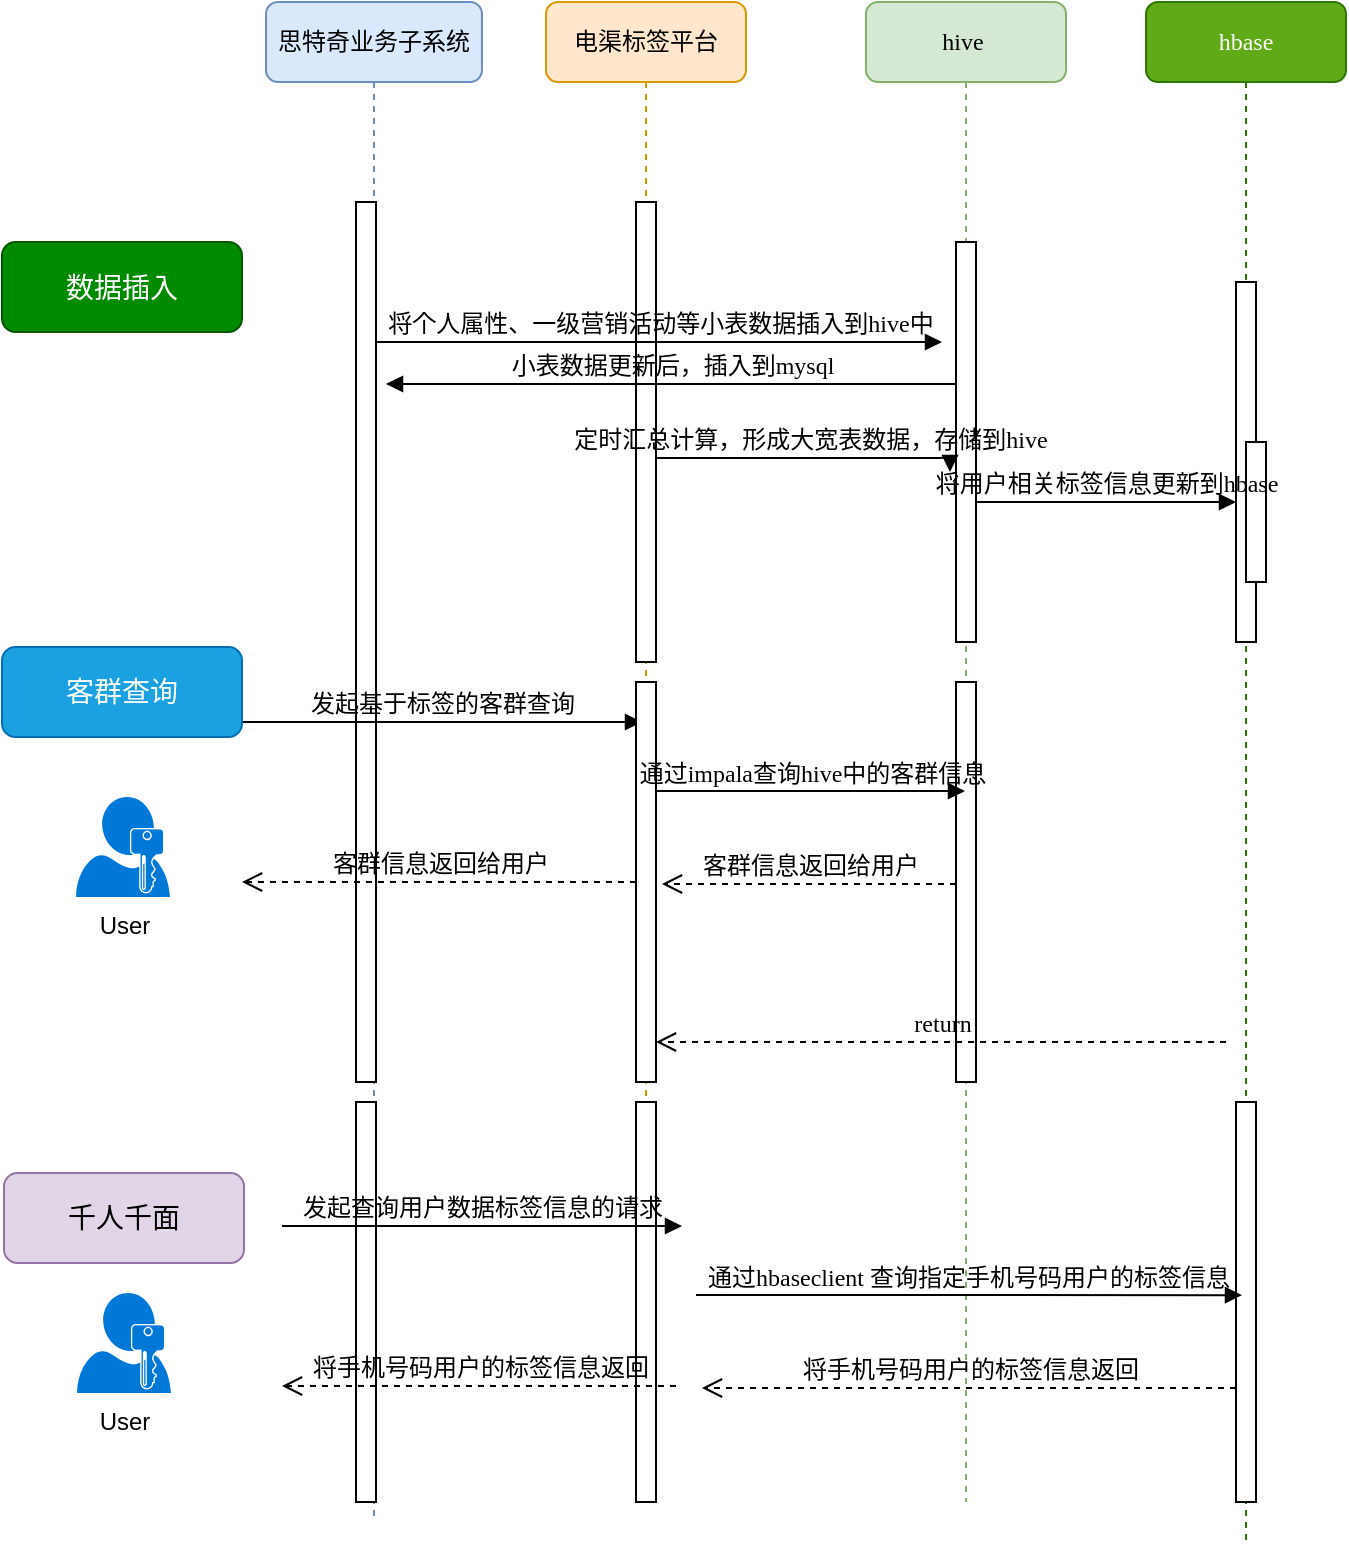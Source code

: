 <mxfile pages="1" version="11.2.4" type="github"><diagram id="3S3Q88aZDIl7V66oz4on" name="Page-1"><mxGraphModel dx="1422" dy="755" grid="0" gridSize="10" guides="1" tooltips="1" connect="1" arrows="1" fold="1" page="1" pageScale="1" pageWidth="1169" pageHeight="1654" math="0" shadow="0"><root><mxCell id="0"/><mxCell id="1" parent="0"/><mxCell id="l3PCrAmX2RTHLzV4f3GA-1" value="电渠标签平台" style="shape=umlLifeline;perimeter=lifelinePerimeter;whiteSpace=wrap;html=1;container=1;collapsible=0;recursiveResize=0;outlineConnect=0;rounded=1;shadow=0;comic=0;labelBackgroundColor=none;strokeColor=#d79b00;strokeWidth=1;fillColor=#ffe6cc;fontFamily=Verdana;fontSize=12;align=center;" parent="1" vertex="1"><mxGeometry x="312" y="380" width="100" height="750" as="geometry"/></mxCell><mxCell id="l3PCrAmX2RTHLzV4f3GA-2" value="" style="html=1;points=[];perimeter=orthogonalPerimeter;rounded=0;shadow=0;comic=0;labelBackgroundColor=none;strokeColor=#000000;strokeWidth=1;fillColor=#FFFFFF;fontFamily=Verdana;fontSize=12;fontColor=#000000;align=center;" parent="l3PCrAmX2RTHLzV4f3GA-1" vertex="1"><mxGeometry x="45" y="100" width="10" height="230" as="geometry"/></mxCell><mxCell id="l3PCrAmX2RTHLzV4f3GA-3" value="" style="html=1;points=[];perimeter=orthogonalPerimeter;rounded=0;shadow=0;comic=0;labelBackgroundColor=none;strokeColor=#000000;strokeWidth=1;fillColor=#FFFFFF;fontFamily=Verdana;fontSize=12;fontColor=#000000;align=center;" parent="l3PCrAmX2RTHLzV4f3GA-1" vertex="1"><mxGeometry x="45" y="550" width="10" height="200" as="geometry"/></mxCell><mxCell id="l3PCrAmX2RTHLzV4f3GA-4" value="hive&amp;nbsp;" style="shape=umlLifeline;perimeter=lifelinePerimeter;whiteSpace=wrap;html=1;container=1;collapsible=0;recursiveResize=0;outlineConnect=0;rounded=1;shadow=0;comic=0;labelBackgroundColor=none;strokeColor=#82b366;strokeWidth=1;fillColor=#d5e8d4;fontFamily=Verdana;fontSize=12;align=center;" parent="1" vertex="1"><mxGeometry x="472" y="380" width="100" height="750" as="geometry"/></mxCell><mxCell id="l3PCrAmX2RTHLzV4f3GA-5" value="" style="html=1;points=[];perimeter=orthogonalPerimeter;rounded=0;shadow=0;comic=0;labelBackgroundColor=none;strokeColor=#000000;strokeWidth=1;fillColor=#FFFFFF;fontFamily=Verdana;fontSize=12;fontColor=#000000;align=center;" parent="l3PCrAmX2RTHLzV4f3GA-4" vertex="1"><mxGeometry x="45" y="120" width="10" height="200" as="geometry"/></mxCell><mxCell id="l3PCrAmX2RTHLzV4f3GA-6" value="" style="html=1;points=[];perimeter=orthogonalPerimeter;rounded=0;shadow=0;comic=0;labelBackgroundColor=none;strokeColor=#000000;strokeWidth=1;fillColor=#FFFFFF;fontFamily=Verdana;fontSize=12;fontColor=#000000;align=center;" parent="l3PCrAmX2RTHLzV4f3GA-4" vertex="1"><mxGeometry x="45" y="340" width="10" height="200" as="geometry"/></mxCell><mxCell id="l3PCrAmX2RTHLzV4f3GA-7" value="hbase" style="shape=umlLifeline;perimeter=lifelinePerimeter;whiteSpace=wrap;html=1;container=1;collapsible=0;recursiveResize=0;outlineConnect=0;rounded=1;shadow=0;comic=0;labelBackgroundColor=none;strokeColor=#2D7600;strokeWidth=1;fillColor=#60a917;fontFamily=Verdana;fontSize=12;fontColor=#ffffff;align=center;" parent="1" vertex="1"><mxGeometry x="612" y="380" width="100" height="770" as="geometry"/></mxCell><mxCell id="l3PCrAmX2RTHLzV4f3GA-8" value="" style="html=1;points=[];perimeter=orthogonalPerimeter;rounded=0;shadow=0;comic=0;labelBackgroundColor=none;strokeColor=#000000;strokeWidth=1;fillColor=#FFFFFF;fontFamily=Verdana;fontSize=12;fontColor=#000000;align=center;" parent="l3PCrAmX2RTHLzV4f3GA-7" vertex="1"><mxGeometry x="45" y="550" width="10" height="200" as="geometry"/></mxCell><mxCell id="l3PCrAmX2RTHLzV4f3GA-9" value="思特奇业务子系统" style="shape=umlLifeline;perimeter=lifelinePerimeter;whiteSpace=wrap;html=1;container=1;collapsible=0;recursiveResize=0;outlineConnect=0;rounded=1;shadow=0;comic=0;labelBackgroundColor=none;strokeColor=#6c8ebf;strokeWidth=1;fillColor=#dae8fc;fontFamily=Verdana;fontSize=12;align=center;" parent="1" vertex="1"><mxGeometry x="172" y="380" width="108" height="760" as="geometry"/></mxCell><mxCell id="l3PCrAmX2RTHLzV4f3GA-10" value="" style="html=1;points=[];perimeter=orthogonalPerimeter;rounded=0;shadow=0;comic=0;labelBackgroundColor=none;strokeColor=#000000;strokeWidth=1;fillColor=#FFFFFF;fontFamily=Verdana;fontSize=12;fontColor=#000000;align=center;" parent="l3PCrAmX2RTHLzV4f3GA-9" vertex="1"><mxGeometry x="45" y="100" width="10" height="440" as="geometry"/></mxCell><mxCell id="l3PCrAmX2RTHLzV4f3GA-11" value="" style="html=1;points=[];perimeter=orthogonalPerimeter;rounded=0;shadow=0;comic=0;labelBackgroundColor=none;strokeColor=#000000;strokeWidth=1;fillColor=#FFFFFF;fontFamily=Verdana;fontSize=12;fontColor=#000000;align=center;" parent="l3PCrAmX2RTHLzV4f3GA-9" vertex="1"><mxGeometry x="45" y="550" width="10" height="200" as="geometry"/></mxCell><mxCell id="l3PCrAmX2RTHLzV4f3GA-12" value="" style="html=1;points=[];perimeter=orthogonalPerimeter;rounded=0;shadow=0;comic=0;labelBackgroundColor=none;strokeColor=#000000;strokeWidth=1;fillColor=#FFFFFF;fontFamily=Verdana;fontSize=12;fontColor=#000000;align=center;" parent="1" vertex="1"><mxGeometry x="657" y="520" width="10" height="180" as="geometry"/></mxCell><mxCell id="l3PCrAmX2RTHLzV4f3GA-13" value="发起基于标签的客群查询" style="html=1;verticalAlign=bottom;endArrow=block;labelBackgroundColor=none;fontFamily=Verdana;fontSize=12;" parent="1" edge="1"><mxGeometry relative="1" as="geometry"><mxPoint x="160" y="740" as="sourcePoint"/><mxPoint x="360" y="740" as="targetPoint"/></mxGeometry></mxCell><mxCell id="l3PCrAmX2RTHLzV4f3GA-14" value="客群信息返回给用户" style="html=1;verticalAlign=bottom;endArrow=open;dashed=1;endSize=8;labelBackgroundColor=none;fontFamily=Verdana;fontSize=12;edgeStyle=elbowEdgeStyle;elbow=vertical;" parent="1" source="l3PCrAmX2RTHLzV4f3GA-22" edge="1"><mxGeometry relative="1" as="geometry"><mxPoint x="160" y="820" as="targetPoint"/><Array as="points"/><mxPoint x="652" y="900" as="sourcePoint"/></mxGeometry></mxCell><mxCell id="l3PCrAmX2RTHLzV4f3GA-15" value="将个人属性、一级营销活动等小表数据插入到hive中" style="html=1;verticalAlign=bottom;endArrow=block;labelBackgroundColor=none;fontFamily=Verdana;fontSize=12;edgeStyle=elbowEdgeStyle;elbow=vertical;" parent="1" source="l3PCrAmX2RTHLzV4f3GA-10" edge="1"><mxGeometry relative="1" as="geometry"><mxPoint x="292" y="490" as="sourcePoint"/><mxPoint x="510" y="550" as="targetPoint"/></mxGeometry></mxCell><mxCell id="l3PCrAmX2RTHLzV4f3GA-16" value="定时汇总计算，形成大宽表数据，存储到hive" style="html=1;verticalAlign=bottom;endArrow=block;entryX=-0.3;entryY=0.535;labelBackgroundColor=none;fontFamily=Verdana;fontSize=12;edgeStyle=elbowEdgeStyle;elbow=vertical;entryDx=0;entryDy=0;entryPerimeter=0;" parent="1" edge="1"><mxGeometry relative="1" as="geometry"><mxPoint x="367" y="608" as="sourcePoint"/><mxPoint x="514" y="615" as="targetPoint"/><Array as="points"><mxPoint x="390" y="608"/></Array></mxGeometry></mxCell><mxCell id="l3PCrAmX2RTHLzV4f3GA-17" value="" style="html=1;points=[];perimeter=orthogonalPerimeter;rounded=0;shadow=0;comic=0;labelBackgroundColor=none;strokeColor=#000000;strokeWidth=1;fillColor=#FFFFFF;fontFamily=Verdana;fontSize=12;fontColor=#000000;align=center;" parent="1" vertex="1"><mxGeometry x="662" y="600" width="10" height="70" as="geometry"/></mxCell><mxCell id="l3PCrAmX2RTHLzV4f3GA-18" value="&lt;font style=&quot;font-size: 14px&quot;&gt;数据插入&lt;/font&gt;" style="rounded=1;whiteSpace=wrap;html=1;fillColor=#008a00;strokeColor=#005700;fontColor=#ffffff;" parent="1" vertex="1"><mxGeometry x="40" y="500" width="120" height="45" as="geometry"/></mxCell><mxCell id="l3PCrAmX2RTHLzV4f3GA-19" value="小表数据更新后，插入到mysql" style="html=1;verticalAlign=bottom;endArrow=block;labelBackgroundColor=none;fontFamily=Verdana;fontSize=12;edgeStyle=elbowEdgeStyle;elbow=vertical;entryX=1.5;entryY=0.207;entryDx=0;entryDy=0;entryPerimeter=0;" parent="1" source="l3PCrAmX2RTHLzV4f3GA-5" target="l3PCrAmX2RTHLzV4f3GA-10" edge="1"><mxGeometry relative="1" as="geometry"><mxPoint x="290" y="600" as="sourcePoint"/><mxPoint x="520" y="560" as="targetPoint"/></mxGeometry></mxCell><mxCell id="l3PCrAmX2RTHLzV4f3GA-20" value="将用户相关标签信息更新到hbase" style="html=1;verticalAlign=bottom;endArrow=block;labelBackgroundColor=none;fontFamily=Verdana;fontSize=12;edgeStyle=elbowEdgeStyle;elbow=vertical;" parent="1" source="l3PCrAmX2RTHLzV4f3GA-5" target="l3PCrAmX2RTHLzV4f3GA-12" edge="1"><mxGeometry relative="1" as="geometry"><mxPoint x="582" y="520" as="sourcePoint"/><Array as="points"><mxPoint x="580" y="630"/><mxPoint x="532" y="520"/></Array></mxGeometry></mxCell><mxCell id="l3PCrAmX2RTHLzV4f3GA-21" value="&lt;span style=&quot;font-size: 14px&quot;&gt;客群查询&lt;/span&gt;" style="rounded=1;whiteSpace=wrap;html=1;fillColor=#1ba1e2;strokeColor=#006EAF;fontColor=#ffffff;" parent="1" vertex="1"><mxGeometry x="40" y="702.5" width="120" height="45" as="geometry"/></mxCell><mxCell id="l3PCrAmX2RTHLzV4f3GA-22" value="" style="html=1;points=[];perimeter=orthogonalPerimeter;rounded=0;shadow=0;comic=0;labelBackgroundColor=none;strokeColor=#000000;strokeWidth=1;fillColor=#FFFFFF;fontFamily=Verdana;fontSize=12;fontColor=#000000;align=center;" parent="1" vertex="1"><mxGeometry x="357" y="720" width="10" height="200" as="geometry"/></mxCell><mxCell id="l3PCrAmX2RTHLzV4f3GA-23" value="return" style="html=1;verticalAlign=bottom;endArrow=open;dashed=1;endSize=8;labelBackgroundColor=none;fontFamily=Verdana;fontSize=12;edgeStyle=elbowEdgeStyle;elbow=vertical;" parent="1" target="l3PCrAmX2RTHLzV4f3GA-22" edge="1"><mxGeometry relative="1" as="geometry"><mxPoint x="227" y="900" as="targetPoint"/><Array as="points"><mxPoint x="642" y="900"/></Array><mxPoint x="652" y="900" as="sourcePoint"/></mxGeometry></mxCell><mxCell id="l3PCrAmX2RTHLzV4f3GA-24" value="通过impala查询hive中的客群信息" style="html=1;verticalAlign=bottom;endArrow=block;labelBackgroundColor=none;fontFamily=Verdana;fontSize=12;" parent="1" target="l3PCrAmX2RTHLzV4f3GA-4" edge="1"><mxGeometry relative="1" as="geometry"><mxPoint x="367" y="774.5" as="sourcePoint"/><mxPoint x="500" y="774.5" as="targetPoint"/></mxGeometry></mxCell><mxCell id="l3PCrAmX2RTHLzV4f3GA-25" value="客群信息返回给用户" style="html=1;verticalAlign=bottom;endArrow=open;dashed=1;endSize=8;labelBackgroundColor=none;fontFamily=Verdana;fontSize=12;edgeStyle=elbowEdgeStyle;elbow=vertical;exitX=0;exitY=0.55;exitDx=0;exitDy=0;exitPerimeter=0;" parent="1" edge="1"><mxGeometry relative="1" as="geometry"><mxPoint x="370" y="821" as="targetPoint"/><Array as="points"/><mxPoint x="517" y="821" as="sourcePoint"/></mxGeometry></mxCell><mxCell id="l3PCrAmX2RTHLzV4f3GA-26" value="&lt;span style=&quot;font-size: 14px&quot;&gt;千人千面&lt;/span&gt;" style="rounded=1;whiteSpace=wrap;html=1;fillColor=#e1d5e7;strokeColor=#9673a6;" parent="1" vertex="1"><mxGeometry x="41" y="965.5" width="120" height="45" as="geometry"/></mxCell><mxCell id="l3PCrAmX2RTHLzV4f3GA-27" value="User" style="pointerEvents=1;shadow=0;dashed=0;html=1;strokeColor=none;labelPosition=center;verticalLabelPosition=bottom;verticalAlign=top;align=center;shape=mxgraph.mscae.enterprise.user_permissions;fillColor=#0078D7;" parent="1" vertex="1"><mxGeometry x="77" y="777.5" width="47" height="50" as="geometry"/></mxCell><mxCell id="l3PCrAmX2RTHLzV4f3GA-28" value="User" style="pointerEvents=1;shadow=0;dashed=0;html=1;strokeColor=none;labelPosition=center;verticalLabelPosition=bottom;verticalAlign=top;align=center;shape=mxgraph.mscae.enterprise.user_permissions;fillColor=#0078D7;" parent="1" vertex="1"><mxGeometry x="77.5" y="1025.5" width="47" height="50" as="geometry"/></mxCell><mxCell id="l3PCrAmX2RTHLzV4f3GA-29" value="&lt;font style=&quot;font-size: 12px&quot;&gt;发起&lt;span&gt;查询用户数据标签信息的请求&lt;/span&gt;&lt;/font&gt;" style="html=1;verticalAlign=bottom;endArrow=block;labelBackgroundColor=none;fontFamily=Verdana;fontSize=12;" parent="1" edge="1"><mxGeometry relative="1" as="geometry"><mxPoint x="180" y="992" as="sourcePoint"/><mxPoint x="380" y="992" as="targetPoint"/></mxGeometry></mxCell><mxCell id="l3PCrAmX2RTHLzV4f3GA-30" value="将手机号码用户的标签信息返回" style="html=1;verticalAlign=bottom;endArrow=open;dashed=1;endSize=8;labelBackgroundColor=none;fontFamily=Verdana;fontSize=12;edgeStyle=elbowEdgeStyle;elbow=vertical;" parent="1" edge="1"><mxGeometry relative="1" as="geometry"><mxPoint x="180" y="1072" as="targetPoint"/><Array as="points"/><mxPoint x="377" y="1072" as="sourcePoint"/></mxGeometry></mxCell><mxCell id="l3PCrAmX2RTHLzV4f3GA-31" value="通过hbaseclient 查询指定手机号码用户的标签信息" style="html=1;verticalAlign=bottom;endArrow=block;labelBackgroundColor=none;fontFamily=Verdana;fontSize=12;entryX=0.3;entryY=0.483;entryDx=0;entryDy=0;entryPerimeter=0;" parent="1" target="l3PCrAmX2RTHLzV4f3GA-8" edge="1"><mxGeometry relative="1" as="geometry"><mxPoint x="387" y="1026.5" as="sourcePoint"/><mxPoint x="541.5" y="1026.5" as="targetPoint"/></mxGeometry></mxCell><mxCell id="l3PCrAmX2RTHLzV4f3GA-32" value="将手机号码用户的标签信息返回" style="html=1;verticalAlign=bottom;endArrow=open;dashed=1;endSize=8;labelBackgroundColor=none;fontFamily=Verdana;fontSize=12;edgeStyle=elbowEdgeStyle;elbow=vertical;" parent="1" source="l3PCrAmX2RTHLzV4f3GA-8" edge="1"><mxGeometry relative="1" as="geometry"><mxPoint x="390" y="1073" as="targetPoint"/><Array as="points"/><mxPoint x="537" y="1073" as="sourcePoint"/></mxGeometry></mxCell></root></mxGraphModel></diagram></mxfile>